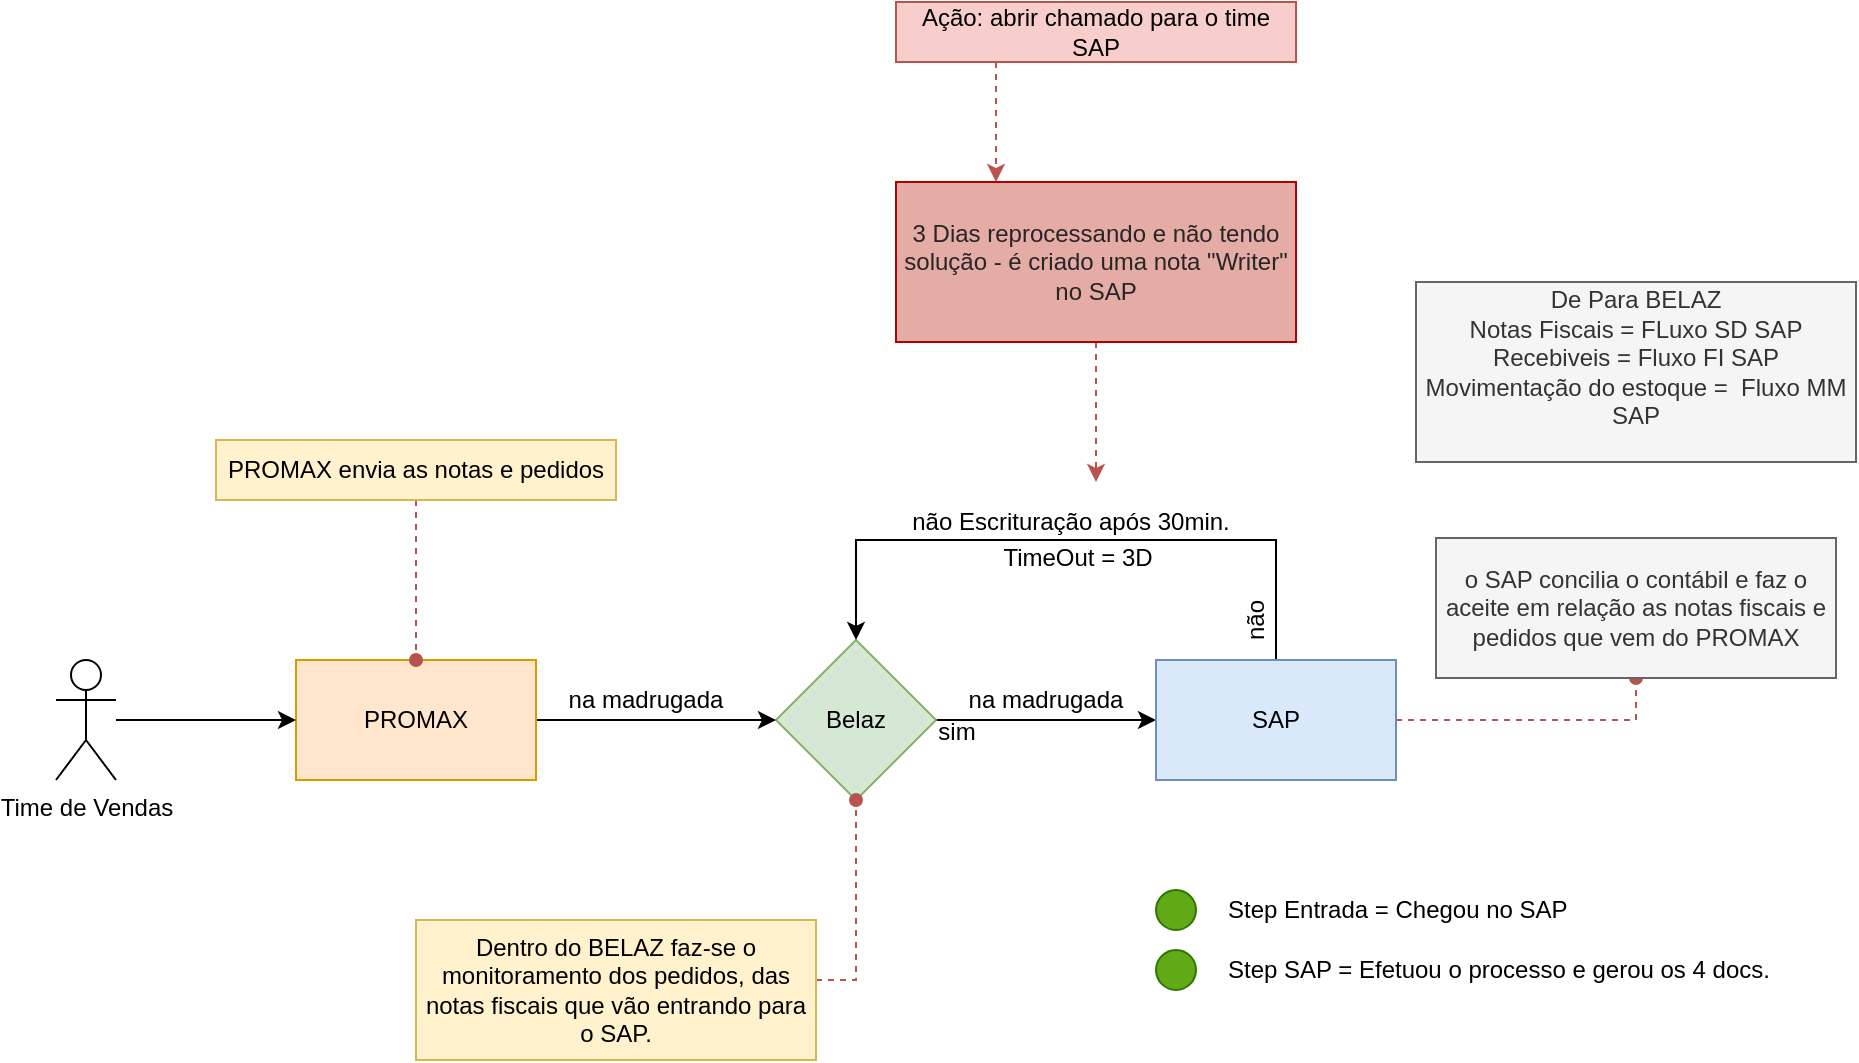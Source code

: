 <mxfile version="21.3.8" type="github" pages="4">
  <diagram name="mod-Nfiscal" id="FYMTjBYePlC2DOv42e8Q">
    <mxGraphModel dx="1114" dy="594" grid="1" gridSize="10" guides="1" tooltips="1" connect="1" arrows="1" fold="1" page="1" pageScale="1" pageWidth="1169" pageHeight="827" background="none" math="0" shadow="0">
      <root>
        <mxCell id="0" />
        <mxCell id="1" parent="0" />
        <mxCell id="Rg6NBaC7I_4Q3Aoimb-7-5" style="edgeStyle=orthogonalEdgeStyle;rounded=0;orthogonalLoop=1;jettySize=auto;html=1;entryX=0;entryY=0.5;entryDx=0;entryDy=0;exitX=1;exitY=0.5;exitDx=0;exitDy=0;" parent="1" source="Rg6NBaC7I_4Q3Aoimb-7-1" target="Rg6NBaC7I_4Q3Aoimb-7-2" edge="1">
          <mxGeometry relative="1" as="geometry">
            <mxPoint x="570" y="489" as="sourcePoint" />
          </mxGeometry>
        </mxCell>
        <mxCell id="Rg6NBaC7I_4Q3Aoimb-7-1" value="Belaz" style="rhombus;whiteSpace=wrap;html=1;fillColor=#d5e8d4;strokeColor=#82b366;" parent="1" vertex="1">
          <mxGeometry x="480" y="449" width="80" height="80" as="geometry" />
        </mxCell>
        <mxCell id="Rg6NBaC7I_4Q3Aoimb-7-21" style="edgeStyle=orthogonalEdgeStyle;rounded=0;orthogonalLoop=1;jettySize=auto;html=1;entryX=0.5;entryY=0;entryDx=0;entryDy=0;" parent="1" source="Rg6NBaC7I_4Q3Aoimb-7-2" target="Rg6NBaC7I_4Q3Aoimb-7-1" edge="1">
          <mxGeometry relative="1" as="geometry">
            <mxPoint x="560" y="429" as="targetPoint" />
            <Array as="points">
              <mxPoint x="730" y="399" />
              <mxPoint x="520" y="399" />
            </Array>
          </mxGeometry>
        </mxCell>
        <mxCell id="Rg6NBaC7I_4Q3Aoimb-7-37" style="edgeStyle=orthogonalEdgeStyle;rounded=0;orthogonalLoop=1;jettySize=auto;html=1;entryX=0.5;entryY=1;entryDx=0;entryDy=0;fillColor=#f8cecc;strokeColor=#b85450;endArrow=oval;endFill=1;dashed=1;" parent="1" source="Rg6NBaC7I_4Q3Aoimb-7-2" target="Rg6NBaC7I_4Q3Aoimb-7-11" edge="1">
          <mxGeometry relative="1" as="geometry" />
        </mxCell>
        <mxCell id="Rg6NBaC7I_4Q3Aoimb-7-2" value="SAP" style="rounded=0;whiteSpace=wrap;html=1;fillColor=#dae8fc;strokeColor=#6c8ebf;" parent="1" vertex="1">
          <mxGeometry x="670" y="459" width="120" height="60" as="geometry" />
        </mxCell>
        <mxCell id="Rg6NBaC7I_4Q3Aoimb-7-4" style="edgeStyle=orthogonalEdgeStyle;rounded=0;orthogonalLoop=1;jettySize=auto;html=1;exitX=1;exitY=0.5;exitDx=0;exitDy=0;entryX=0;entryY=0.5;entryDx=0;entryDy=0;" parent="1" source="Rg6NBaC7I_4Q3Aoimb-7-3" target="Rg6NBaC7I_4Q3Aoimb-7-1" edge="1">
          <mxGeometry relative="1" as="geometry" />
        </mxCell>
        <mxCell id="Rg6NBaC7I_4Q3Aoimb-7-3" value="PROMAX" style="rounded=0;whiteSpace=wrap;html=1;fillColor=#ffe6cc;strokeColor=#d79b00;" parent="1" vertex="1">
          <mxGeometry x="240" y="459" width="120" height="60" as="geometry" />
        </mxCell>
        <mxCell id="Rg6NBaC7I_4Q3Aoimb-7-9" style="rounded=0;orthogonalLoop=1;jettySize=auto;html=1;exitX=0.25;exitY=1;exitDx=0;exitDy=0;fillColor=#f8cecc;strokeColor=#b85450;dashed=1;edgeStyle=orthogonalEdgeStyle;" parent="1" source="Rg6NBaC7I_4Q3Aoimb-7-7" edge="1">
          <mxGeometry relative="1" as="geometry">
            <mxPoint x="590" y="220" as="targetPoint" />
          </mxGeometry>
        </mxCell>
        <mxCell id="Rg6NBaC7I_4Q3Aoimb-7-7" value="Ação: abrir chamado para o time SAP" style="text;html=1;strokeColor=#b85450;fillColor=#f8cecc;align=center;verticalAlign=middle;whiteSpace=wrap;rounded=0;" parent="1" vertex="1">
          <mxGeometry x="540" y="130" width="200" height="30" as="geometry" />
        </mxCell>
        <mxCell id="Rg6NBaC7I_4Q3Aoimb-7-10" style="edgeStyle=orthogonalEdgeStyle;rounded=0;orthogonalLoop=1;jettySize=auto;html=1;fillColor=#f8cecc;strokeColor=#b85450;dashed=1;endArrow=oval;endFill=1;" parent="1" source="Rg6NBaC7I_4Q3Aoimb-7-8" target="Rg6NBaC7I_4Q3Aoimb-7-3" edge="1">
          <mxGeometry relative="1" as="geometry">
            <mxPoint x="300" y="429" as="targetPoint" />
          </mxGeometry>
        </mxCell>
        <mxCell id="Rg6NBaC7I_4Q3Aoimb-7-8" value="PROMAX envia as notas e pedidos" style="text;html=1;strokeColor=#d6b656;fillColor=#fff2cc;align=center;verticalAlign=middle;whiteSpace=wrap;rounded=0;" parent="1" vertex="1">
          <mxGeometry x="200" y="349" width="200" height="30" as="geometry" />
        </mxCell>
        <mxCell id="Rg6NBaC7I_4Q3Aoimb-7-11" value="o SAP concilia o contábil e faz o aceite em relação as notas fiscais e pedidos que vem do PROMAX" style="text;html=1;strokeColor=#666666;fillColor=#f5f5f5;align=center;verticalAlign=middle;whiteSpace=wrap;rounded=0;fontColor=#333333;" parent="1" vertex="1">
          <mxGeometry x="810" y="398" width="200" height="70" as="geometry" />
        </mxCell>
        <mxCell id="Rg6NBaC7I_4Q3Aoimb-7-13" style="edgeStyle=orthogonalEdgeStyle;rounded=0;orthogonalLoop=1;jettySize=auto;html=1;entryX=0;entryY=0.5;entryDx=0;entryDy=0;fillColor=none;" parent="1" source="Rg6NBaC7I_4Q3Aoimb-7-12" target="Rg6NBaC7I_4Q3Aoimb-7-3" edge="1">
          <mxGeometry relative="1" as="geometry" />
        </mxCell>
        <mxCell id="Rg6NBaC7I_4Q3Aoimb-7-12" value="Time de Vendas" style="shape=umlActor;verticalLabelPosition=bottom;verticalAlign=top;html=1;outlineConnect=0;" parent="1" vertex="1">
          <mxGeometry x="120" y="459" width="30" height="60" as="geometry" />
        </mxCell>
        <mxCell id="Rg6NBaC7I_4Q3Aoimb-7-15" value="na madrugada" style="text;html=1;strokeColor=none;fillColor=none;align=center;verticalAlign=middle;whiteSpace=wrap;rounded=0;" parent="1" vertex="1">
          <mxGeometry x="360" y="469" width="110" height="20" as="geometry" />
        </mxCell>
        <mxCell id="Rg6NBaC7I_4Q3Aoimb-7-16" value="na madrugada" style="text;html=1;strokeColor=none;fillColor=none;align=center;verticalAlign=middle;whiteSpace=wrap;rounded=0;" parent="1" vertex="1">
          <mxGeometry x="560" y="469" width="110" height="20" as="geometry" />
        </mxCell>
        <mxCell id="Rg6NBaC7I_4Q3Aoimb-7-17" value="sim" style="text;html=1;strokeColor=none;fillColor=none;align=center;verticalAlign=middle;whiteSpace=wrap;rounded=0;" parent="1" vertex="1">
          <mxGeometry x="555.5" y="485" width="29" height="20" as="geometry" />
        </mxCell>
        <mxCell id="Rg6NBaC7I_4Q3Aoimb-7-22" value="não" style="text;html=1;strokeColor=none;fillColor=none;align=center;verticalAlign=middle;whiteSpace=wrap;rounded=0;rotation=270;" parent="1" vertex="1">
          <mxGeometry x="690" y="429" width="60" height="20" as="geometry" />
        </mxCell>
        <mxCell id="Rg6NBaC7I_4Q3Aoimb-7-23" value="não Escrituração após 30min." style="text;html=1;strokeColor=none;fillColor=none;align=center;verticalAlign=middle;whiteSpace=wrap;rounded=0;" parent="1" vertex="1">
          <mxGeometry x="545" y="380" width="165" height="20" as="geometry" />
        </mxCell>
        <mxCell id="Rg6NBaC7I_4Q3Aoimb-7-25" style="edgeStyle=orthogonalEdgeStyle;rounded=0;orthogonalLoop=1;jettySize=auto;html=1;fillColor=#f8cecc;strokeColor=#b85450;dashed=1;entryX=0.5;entryY=1;entryDx=0;entryDy=0;endArrow=oval;endFill=1;" parent="1" source="Rg6NBaC7I_4Q3Aoimb-7-24" target="Rg6NBaC7I_4Q3Aoimb-7-1" edge="1">
          <mxGeometry relative="1" as="geometry">
            <mxPoint x="520" y="539" as="targetPoint" />
            <Array as="points">
              <mxPoint x="520" y="619" />
            </Array>
          </mxGeometry>
        </mxCell>
        <mxCell id="Rg6NBaC7I_4Q3Aoimb-7-24" value="Dentro do BELAZ faz-se o monitoramento dos pedidos, das notas fiscais que vão entrando para o SAP." style="text;html=1;strokeColor=#d6b656;fillColor=#fff2cc;align=center;verticalAlign=middle;whiteSpace=wrap;rounded=0;" parent="1" vertex="1">
          <mxGeometry x="300" y="589" width="200" height="70" as="geometry" />
        </mxCell>
        <mxCell id="Rg6NBaC7I_4Q3Aoimb-7-27" value="TimeOut = 3D" style="text;html=1;strokeColor=none;fillColor=none;align=center;verticalAlign=middle;whiteSpace=wrap;rounded=0;" parent="1" vertex="1">
          <mxGeometry x="551" y="398" width="160" height="20" as="geometry" />
        </mxCell>
        <mxCell id="vuclXA10eRXQIc5lKt3L-1" style="edgeStyle=orthogonalEdgeStyle;rounded=0;orthogonalLoop=1;jettySize=auto;html=1;dashed=1;fillColor=#f8cecc;strokeColor=#b85450;" parent="1" source="Rg6NBaC7I_4Q3Aoimb-7-28" edge="1">
          <mxGeometry relative="1" as="geometry">
            <mxPoint x="640" y="370" as="targetPoint" />
          </mxGeometry>
        </mxCell>
        <mxCell id="Rg6NBaC7I_4Q3Aoimb-7-28" value="3 Dias reprocessando e não tendo solução - é criado uma nota &quot;Writer&quot; no SAP" style="text;html=1;strokeColor=#B20000;fillColor=#E5ABA5;align=center;verticalAlign=middle;whiteSpace=wrap;rounded=0;fontColor=#262626;" parent="1" vertex="1">
          <mxGeometry x="540" y="220" width="200" height="80" as="geometry" />
        </mxCell>
        <mxCell id="v2xW5JWM1GRWZ7QS8aLV-9" value="" style="ellipse;whiteSpace=wrap;html=1;aspect=fixed;fillColor=#60a917;strokeColor=#2D7600;fontColor=#ffffff;" parent="1" vertex="1">
          <mxGeometry x="670" y="574" width="20" height="20" as="geometry" />
        </mxCell>
        <mxCell id="v2xW5JWM1GRWZ7QS8aLV-10" value="Step Entrada = Chegou no SAP" style="text;html=1;strokeColor=none;fillColor=none;align=left;verticalAlign=middle;whiteSpace=wrap;rounded=0;" parent="1" vertex="1">
          <mxGeometry x="703.5" y="569" width="209" height="30" as="geometry" />
        </mxCell>
        <mxCell id="v2xW5JWM1GRWZ7QS8aLV-11" value="" style="ellipse;whiteSpace=wrap;html=1;aspect=fixed;fillColor=#60a917;strokeColor=#2D7600;fontColor=#ffffff;" parent="1" vertex="1">
          <mxGeometry x="670" y="604" width="20" height="20" as="geometry" />
        </mxCell>
        <mxCell id="v2xW5JWM1GRWZ7QS8aLV-12" value="Step SAP = Efetuou o processo e gerou os 4 docs." style="text;html=1;strokeColor=none;fillColor=none;align=left;verticalAlign=middle;whiteSpace=wrap;rounded=0;" parent="1" vertex="1">
          <mxGeometry x="703.5" y="599" width="279" height="30" as="geometry" />
        </mxCell>
        <mxCell id="HPcvIpCkKwy7DWA0IFUr-2" value="De Para BELAZ&lt;br&gt;Notas Fiscais = FLuxo SD SAP&lt;br&gt;Recebiveis = Fluxo FI SAP&lt;br&gt;Movimentação do estoque =&amp;nbsp; Fluxo MM SAP&lt;br&gt;&lt;br&gt;" style="text;html=1;strokeColor=#666666;fillColor=#f5f5f5;align=center;verticalAlign=middle;whiteSpace=wrap;rounded=0;fontColor=#333333;" vertex="1" parent="1">
          <mxGeometry x="800" y="270" width="220" height="90" as="geometry" />
        </mxCell>
      </root>
    </mxGraphModel>
  </diagram>
  <diagram id="HEG7nhZmbv9wWNB4r_eM" name="Step-SAP">
    <mxGraphModel dx="1114" dy="594" grid="1" gridSize="10" guides="1" tooltips="1" connect="1" arrows="1" fold="1" page="1" pageScale="1" pageWidth="1169" pageHeight="827" math="0" shadow="0">
      <root>
        <mxCell id="0" />
        <mxCell id="1" parent="0" />
        <mxCell id="5U99RxdzklPisE4i-1Tl-24" value="" style="rounded=1;whiteSpace=wrap;html=1;fillColor=#EAF1FC;dashed=1;strokeWidth=2;strokeColor=#6c8ebf;" parent="1" vertex="1">
          <mxGeometry x="290" y="316" width="760" height="290" as="geometry" />
        </mxCell>
        <mxCell id="8RRb-Fcgof6el_nPhph--1" value="2" style="html=1;shadow=0;dashed=0;align=center;verticalAlign=middle;shape=mxgraph.arrows2.arrow;dy=0;dx=30;notch=30;fillColor=#eeeeee;strokeColor=#36393d;" parent="1" vertex="1">
          <mxGeometry x="408.5" y="418" width="100" height="60" as="geometry" />
        </mxCell>
        <mxCell id="8RRb-Fcgof6el_nPhph--2" value="3" style="html=1;shadow=0;dashed=0;align=center;verticalAlign=middle;shape=mxgraph.arrows2.arrow;dy=0;dx=30;notch=30;fillColor=#eeeeee;strokeColor=#36393d;" parent="1" vertex="1">
          <mxGeometry x="488.5" y="418" width="100" height="60" as="geometry" />
        </mxCell>
        <mxCell id="5U99RxdzklPisE4i-1Tl-4" style="edgeStyle=orthogonalEdgeStyle;rounded=0;orthogonalLoop=1;jettySize=auto;html=1;entryX=0;entryY=0.5;entryDx=0;entryDy=0;" parent="1" source="8RRb-Fcgof6el_nPhph--3" target="5U99RxdzklPisE4i-1Tl-3" edge="1">
          <mxGeometry relative="1" as="geometry" />
        </mxCell>
        <mxCell id="8RRb-Fcgof6el_nPhph--3" value="4" style="html=1;shadow=0;dashed=0;align=center;verticalAlign=middle;shape=mxgraph.arrows2.arrow;dy=0;dx=30;notch=30;fillColor=#eeeeee;strokeColor=#36393d;" parent="1" vertex="1">
          <mxGeometry x="571" y="418" width="100" height="60" as="geometry" />
        </mxCell>
        <mxCell id="8RRb-Fcgof6el_nPhph--4" value="1" style="shape=offPageConnector;whiteSpace=wrap;html=1;direction=north;size=0.6;fillColor=#eeeeee;strokeColor=#36393d;" parent="1" vertex="1">
          <mxGeometry x="376" y="418" width="50" height="60" as="geometry" />
        </mxCell>
        <mxCell id="8RRb-Fcgof6el_nPhph--5" value="Documentos que o SAP tem que gerar, quando não gera tem que ser reprocessado:&lt;br&gt;1 - Conversão&lt;br&gt;2 - Criação de pedido&lt;br&gt;3 - Escrituração da nota fiscal&lt;br&gt;4 - Devolução" style="text;html=1;strokeColor=none;fillColor=none;align=left;verticalAlign=middle;whiteSpace=wrap;rounded=0;" parent="1" vertex="1">
          <mxGeometry x="376" y="488" width="200" height="110" as="geometry" />
        </mxCell>
        <mxCell id="8RRb-Fcgof6el_nPhph--6" value="4 steps no SAP para fazer o reprocessamento com sucesso" style="text;html=1;strokeColor=none;fillColor=none;align=center;verticalAlign=middle;whiteSpace=wrap;rounded=0;" parent="1" vertex="1">
          <mxGeometry x="350" y="398" width="335" height="20" as="geometry" />
        </mxCell>
        <mxCell id="5U99RxdzklPisE4i-1Tl-2" style="edgeStyle=orthogonalEdgeStyle;rounded=0;orthogonalLoop=1;jettySize=auto;html=1;" parent="1" source="5U99RxdzklPisE4i-1Tl-1" edge="1">
          <mxGeometry relative="1" as="geometry">
            <mxPoint x="370" y="448" as="targetPoint" />
          </mxGeometry>
        </mxCell>
        <mxCell id="5U99RxdzklPisE4i-1Tl-1" value="Nota Fiscal" style="shape=note;whiteSpace=wrap;html=1;backgroundOutline=1;darkOpacity=0.05;" parent="1" vertex="1">
          <mxGeometry x="100" y="398" width="80" height="100" as="geometry" />
        </mxCell>
        <mxCell id="5U99RxdzklPisE4i-1Tl-17" style="edgeStyle=orthogonalEdgeStyle;rounded=0;orthogonalLoop=1;jettySize=auto;html=1;" parent="1" source="5U99RxdzklPisE4i-1Tl-3" edge="1">
          <mxGeometry relative="1" as="geometry">
            <mxPoint x="950" y="448" as="targetPoint" />
          </mxGeometry>
        </mxCell>
        <mxCell id="5U99RxdzklPisE4i-1Tl-23" style="edgeStyle=orthogonalEdgeStyle;rounded=0;orthogonalLoop=1;jettySize=auto;html=1;entryX=1;entryY=0.447;entryDx=0;entryDy=0;entryPerimeter=0;" parent="1" source="5U99RxdzklPisE4i-1Tl-3" target="5U99RxdzklPisE4i-1Tl-20" edge="1">
          <mxGeometry relative="1" as="geometry">
            <mxPoint x="790" y="208" as="targetPoint" />
            <Array as="points">
              <mxPoint x="790" y="195" />
            </Array>
          </mxGeometry>
        </mxCell>
        <mxCell id="5U99RxdzklPisE4i-1Tl-3" value="Validated" style="rhombus;whiteSpace=wrap;html=1;" parent="1" vertex="1">
          <mxGeometry x="750" y="408" width="80" height="80" as="geometry" />
        </mxCell>
        <mxCell id="5U99RxdzklPisE4i-1Tl-7" value="" style="shape=cylinder3;whiteSpace=wrap;html=1;boundedLbl=1;backgroundOutline=1;size=15;fillColor=#78AEFF;" parent="1" vertex="1">
          <mxGeometry x="960" y="408" width="60" height="80" as="geometry" />
        </mxCell>
        <mxCell id="5U99RxdzklPisE4i-1Tl-15" value="" style="verticalLabelPosition=bottom;verticalAlign=top;html=1;shape=mxgraph.basic.tick;fillColor=#1FFF3D;strokeColor=default;" parent="1" vertex="1">
          <mxGeometry x="880" y="428" width="30" height="30" as="geometry" />
        </mxCell>
        <mxCell id="5U99RxdzklPisE4i-1Tl-18" value="" style="verticalLabelPosition=bottom;verticalAlign=top;html=1;shape=mxgraph.basic.x;fillColor=#FF3333;strokeColor=default;" parent="1" vertex="1">
          <mxGeometry x="775" y="348" width="30" height="20" as="geometry" />
        </mxCell>
        <mxCell id="5U99RxdzklPisE4i-1Tl-22" style="edgeStyle=orthogonalEdgeStyle;rounded=0;orthogonalLoop=1;jettySize=auto;html=1;" parent="1" source="5U99RxdzklPisE4i-1Tl-20" edge="1">
          <mxGeometry relative="1" as="geometry">
            <mxPoint x="140" y="388" as="targetPoint" />
          </mxGeometry>
        </mxCell>
        <mxCell id="5U99RxdzklPisE4i-1Tl-20" value="" style="verticalLabelPosition=bottom;verticalAlign=top;html=1;shape=mxgraph.basic.rect;fillColor2=none;strokeWidth=1;size=20;indent=5;fillColor=#ffe6cc;strokeColor=#d79b00;" parent="1" vertex="1">
          <mxGeometry x="306" y="168" width="120" height="60" as="geometry" />
        </mxCell>
        <mxCell id="5U99RxdzklPisE4i-1Tl-21" value="Belaz" style="text;html=1;strokeColor=none;fillColor=none;align=center;verticalAlign=middle;whiteSpace=wrap;rounded=0;" parent="1" vertex="1">
          <mxGeometry x="336" y="183" width="60" height="30" as="geometry" />
        </mxCell>
        <mxCell id="5U99RxdzklPisE4i-1Tl-25" value="&lt;font style=&quot;font-size: 20px;&quot;&gt;SAP&lt;/font&gt;" style="text;html=1;strokeColor=none;fillColor=none;align=center;verticalAlign=middle;whiteSpace=wrap;rounded=0;fontColor=#3399FF;" parent="1" vertex="1">
          <mxGeometry x="290" y="278" width="90" height="40" as="geometry" />
        </mxCell>
      </root>
    </mxGraphModel>
  </diagram>
  <diagram name="mod-Recebiveis" id="u37iiUtKy4Pvebnfom2-">
    <mxGraphModel dx="1114" dy="594" grid="1" gridSize="10" guides="1" tooltips="1" connect="1" arrows="1" fold="1" page="1" pageScale="1" pageWidth="1169" pageHeight="827" background="none" math="0" shadow="0">
      <root>
        <mxCell id="Rk-nTdF6yKmfxF4wdlLT-0" />
        <mxCell id="Rk-nTdF6yKmfxF4wdlLT-1" parent="Rk-nTdF6yKmfxF4wdlLT-0" />
        <mxCell id="Rk-nTdF6yKmfxF4wdlLT-3" value="Belaz" style="rhombus;whiteSpace=wrap;html=1;fillColor=#d5e8d4;strokeColor=#82b366;" parent="Rk-nTdF6yKmfxF4wdlLT-1" vertex="1">
          <mxGeometry x="290" y="290" width="80" height="80" as="geometry" />
        </mxCell>
        <mxCell id="Rk-nTdF6yKmfxF4wdlLT-5" style="edgeStyle=orthogonalEdgeStyle;rounded=0;orthogonalLoop=1;jettySize=auto;html=1;entryX=0.5;entryY=1;entryDx=0;entryDy=0;fillColor=#f8cecc;strokeColor=#b85450;endArrow=oval;endFill=1;dashed=1;" parent="Rk-nTdF6yKmfxF4wdlLT-1" source="Rk-nTdF6yKmfxF4wdlLT-6" target="Rk-nTdF6yKmfxF4wdlLT-13" edge="1">
          <mxGeometry relative="1" as="geometry" />
        </mxCell>
        <mxCell id="Rk-nTdF6yKmfxF4wdlLT-6" value="SAP" style="rounded=0;whiteSpace=wrap;html=1;fillColor=#dae8fc;strokeColor=#6c8ebf;" parent="Rk-nTdF6yKmfxF4wdlLT-1" vertex="1">
          <mxGeometry x="720" y="300" width="120" height="60" as="geometry" />
        </mxCell>
        <mxCell id="Rk-nTdF6yKmfxF4wdlLT-13" value="o SAP concilia o contábil e faz o aceite em relação as notas fiscais e pedidos que vem do PROMAX" style="text;html=1;strokeColor=#666666;fillColor=#f5f5f5;align=center;verticalAlign=middle;whiteSpace=wrap;rounded=0;fontColor=#333333;" parent="Rk-nTdF6yKmfxF4wdlLT-1" vertex="1">
          <mxGeometry x="860" y="239" width="200" height="70" as="geometry" />
        </mxCell>
        <mxCell id="Rk-nTdF6yKmfxF4wdlLT-21" value="não" style="text;html=1;strokeColor=none;fillColor=none;align=center;verticalAlign=middle;whiteSpace=wrap;rounded=0;rotation=270;" parent="Rk-nTdF6yKmfxF4wdlLT-1" vertex="1">
          <mxGeometry x="430" y="250" width="60" height="20" as="geometry" />
        </mxCell>
        <mxCell id="Rk-nTdF6yKmfxF4wdlLT-23" style="edgeStyle=orthogonalEdgeStyle;rounded=0;orthogonalLoop=1;jettySize=auto;html=1;fillColor=#f8cecc;strokeColor=#b85450;dashed=1;entryX=0.5;entryY=1;entryDx=0;entryDy=0;endArrow=oval;endFill=1;" parent="Rk-nTdF6yKmfxF4wdlLT-1" source="Rk-nTdF6yKmfxF4wdlLT-24" target="Rk-nTdF6yKmfxF4wdlLT-3" edge="1">
          <mxGeometry relative="1" as="geometry">
            <mxPoint x="570" y="380" as="targetPoint" />
            <Array as="points">
              <mxPoint x="330" y="460" />
            </Array>
          </mxGeometry>
        </mxCell>
        <mxCell id="Rk-nTdF6yKmfxF4wdlLT-24" value="Dentro do BELAZ faz-se o monitoramento dos pedidos, das notas fiscais que vão entrando para o SAP." style="text;html=1;strokeColor=#d6b656;fillColor=#fff2cc;align=center;verticalAlign=middle;whiteSpace=wrap;rounded=0;" parent="Rk-nTdF6yKmfxF4wdlLT-1" vertex="1">
          <mxGeometry x="100" y="430" width="200" height="70" as="geometry" />
        </mxCell>
        <mxCell id="9pQ64Emwv4LPITdYgzX5-0" value="&lt;font color=&quot;#ff3333&quot;&gt;Aqui é a contabilização das notas fiscais do mod. anterior&lt;/font&gt;" style="text;html=1;strokeColor=none;fillColor=none;align=left;verticalAlign=middle;whiteSpace=wrap;rounded=0;fontStyle=1" parent="Rk-nTdF6yKmfxF4wdlLT-1" vertex="1">
          <mxGeometry x="110" y="110" width="360" height="30" as="geometry" />
        </mxCell>
        <mxCell id="9pQ64Emwv4LPITdYgzX5-1" value="&lt;font color=&quot;#00cc00&quot;&gt;só lançamos documentos DA ou EX no sap&lt;/font&gt;" style="text;html=1;strokeColor=none;fillColor=none;align=left;verticalAlign=middle;whiteSpace=wrap;rounded=0;fontStyle=1" parent="Rk-nTdF6yKmfxF4wdlLT-1" vertex="1">
          <mxGeometry x="110" y="140" width="360" height="30" as="geometry" />
        </mxCell>
        <mxCell id="9pQ64Emwv4LPITdYgzX5-5" style="edgeStyle=orthogonalEdgeStyle;rounded=0;orthogonalLoop=1;jettySize=auto;html=1;entryX=0;entryY=0.5;entryDx=0;entryDy=0;" parent="Rk-nTdF6yKmfxF4wdlLT-1" source="9pQ64Emwv4LPITdYgzX5-3" target="Rk-nTdF6yKmfxF4wdlLT-6" edge="1">
          <mxGeometry relative="1" as="geometry" />
        </mxCell>
        <mxCell id="9pQ64Emwv4LPITdYgzX5-6" style="edgeStyle=orthogonalEdgeStyle;rounded=0;orthogonalLoop=1;jettySize=auto;html=1;entryX=0.5;entryY=0;entryDx=0;entryDy=0;" parent="Rk-nTdF6yKmfxF4wdlLT-1" source="9pQ64Emwv4LPITdYgzX5-3" target="Rk-nTdF6yKmfxF4wdlLT-3" edge="1">
          <mxGeometry relative="1" as="geometry">
            <Array as="points">
              <mxPoint x="470" y="240" />
              <mxPoint x="330" y="240" />
            </Array>
          </mxGeometry>
        </mxCell>
        <mxCell id="9pQ64Emwv4LPITdYgzX5-3" value="Doc. Fiscais" style="shape=note;whiteSpace=wrap;html=1;backgroundOutline=1;darkOpacity=0.05;" parent="Rk-nTdF6yKmfxF4wdlLT-1" vertex="1">
          <mxGeometry x="440" y="280" width="80" height="100" as="geometry" />
        </mxCell>
        <mxCell id="9pQ64Emwv4LPITdYgzX5-4" value="vai na FB01 no SAP e gera um documento contábil no SAP" style="text;html=1;strokeColor=none;fillColor=none;align=center;verticalAlign=middle;whiteSpace=wrap;rounded=0;" parent="Rk-nTdF6yKmfxF4wdlLT-1" vertex="1">
          <mxGeometry x="520" y="309" width="200" height="80" as="geometry" />
        </mxCell>
        <mxCell id="9pQ64Emwv4LPITdYgzX5-8" value="sim" style="text;html=1;strokeColor=none;fillColor=none;align=center;verticalAlign=middle;whiteSpace=wrap;rounded=0;rotation=0;" parent="Rk-nTdF6yKmfxF4wdlLT-1" vertex="1">
          <mxGeometry x="570" y="309" width="60" height="20" as="geometry" />
        </mxCell>
        <mxCell id="xnwCBZq5ujBU5fUqxQFE-0" value="" style="ellipse;whiteSpace=wrap;html=1;aspect=fixed;fillColor=#60a917;strokeColor=#2D7600;fontColor=#ffffff;" parent="Rk-nTdF6yKmfxF4wdlLT-1" vertex="1">
          <mxGeometry x="650" y="394" width="20" height="20" as="geometry" />
        </mxCell>
        <mxCell id="xnwCBZq5ujBU5fUqxQFE-1" value="Processado com Sucesso" style="text;html=1;strokeColor=none;fillColor=none;align=left;verticalAlign=middle;whiteSpace=wrap;rounded=0;" parent="Rk-nTdF6yKmfxF4wdlLT-1" vertex="1">
          <mxGeometry x="683.5" y="389" width="279" height="30" as="geometry" />
        </mxCell>
        <mxCell id="xnwCBZq5ujBU5fUqxQFE-2" value="Integrado no SAP" style="text;html=1;strokeColor=none;fillColor=none;align=left;verticalAlign=middle;whiteSpace=wrap;rounded=0;" parent="Rk-nTdF6yKmfxF4wdlLT-1" vertex="1">
          <mxGeometry x="695.5" y="403" width="279" height="30" as="geometry" />
        </mxCell>
      </root>
    </mxGraphModel>
  </diagram>
  <diagram name="mod-MovEstoques" id="80mQ_FafsET2PYrHEtAr">
    <mxGraphModel dx="1114" dy="594" grid="1" gridSize="10" guides="1" tooltips="1" connect="1" arrows="1" fold="1" page="1" pageScale="1" pageWidth="1169" pageHeight="827" background="none" math="0" shadow="0">
      <root>
        <mxCell id="1B4FU5mbZ4XjkNSZoRNT-0" />
        <mxCell id="1B4FU5mbZ4XjkNSZoRNT-1" parent="1B4FU5mbZ4XjkNSZoRNT-0" />
        <mxCell id="9Cx3MuvOHhkzexE3_5ip-0" value="Belaz" style="rhombus;whiteSpace=wrap;html=1;fillColor=#d5e8d4;strokeColor=#82b366;" parent="1B4FU5mbZ4XjkNSZoRNT-1" vertex="1">
          <mxGeometry x="290" y="290" width="80" height="80" as="geometry" />
        </mxCell>
        <mxCell id="9Cx3MuvOHhkzexE3_5ip-1" style="edgeStyle=orthogonalEdgeStyle;rounded=0;orthogonalLoop=1;jettySize=auto;html=1;entryX=0.5;entryY=1;entryDx=0;entryDy=0;fillColor=#f8cecc;strokeColor=#b85450;endArrow=oval;endFill=1;dashed=1;" parent="1B4FU5mbZ4XjkNSZoRNT-1" source="9Cx3MuvOHhkzexE3_5ip-2" target="9Cx3MuvOHhkzexE3_5ip-3" edge="1">
          <mxGeometry relative="1" as="geometry" />
        </mxCell>
        <mxCell id="9Cx3MuvOHhkzexE3_5ip-2" value="SAP" style="rounded=0;whiteSpace=wrap;html=1;fillColor=#dae8fc;strokeColor=#6c8ebf;" parent="1B4FU5mbZ4XjkNSZoRNT-1" vertex="1">
          <mxGeometry x="720" y="300" width="120" height="60" as="geometry" />
        </mxCell>
        <mxCell id="9Cx3MuvOHhkzexE3_5ip-3" value="o SAP concilia o contábil e faz o aceite em relação as notas fiscais e pedidos que vem do PROMAX" style="text;html=1;strokeColor=#666666;fillColor=#f5f5f5;align=center;verticalAlign=middle;whiteSpace=wrap;rounded=0;fontColor=#333333;" parent="1B4FU5mbZ4XjkNSZoRNT-1" vertex="1">
          <mxGeometry x="860" y="239" width="200" height="70" as="geometry" />
        </mxCell>
        <mxCell id="9Cx3MuvOHhkzexE3_5ip-4" value="não" style="text;html=1;strokeColor=none;fillColor=none;align=center;verticalAlign=middle;whiteSpace=wrap;rounded=0;rotation=270;" parent="1B4FU5mbZ4XjkNSZoRNT-1" vertex="1">
          <mxGeometry x="430" y="250" width="60" height="20" as="geometry" />
        </mxCell>
        <mxCell id="9Cx3MuvOHhkzexE3_5ip-5" style="edgeStyle=orthogonalEdgeStyle;rounded=0;orthogonalLoop=1;jettySize=auto;html=1;fillColor=#f8cecc;strokeColor=#b85450;dashed=1;entryX=0.5;entryY=1;entryDx=0;entryDy=0;endArrow=oval;endFill=1;" parent="1B4FU5mbZ4XjkNSZoRNT-1" source="9Cx3MuvOHhkzexE3_5ip-6" target="9Cx3MuvOHhkzexE3_5ip-0" edge="1">
          <mxGeometry relative="1" as="geometry">
            <mxPoint x="570" y="380" as="targetPoint" />
            <Array as="points">
              <mxPoint x="330" y="460" />
            </Array>
          </mxGeometry>
        </mxCell>
        <mxCell id="9Cx3MuvOHhkzexE3_5ip-6" value="Dentro do BELAZ faz-se o monitoramento dos pedidos, das notas fiscais que vão entrando para o SAP." style="text;html=1;strokeColor=#d6b656;fillColor=#fff2cc;align=center;verticalAlign=middle;whiteSpace=wrap;rounded=0;" parent="1B4FU5mbZ4XjkNSZoRNT-1" vertex="1">
          <mxGeometry x="100" y="430" width="200" height="70" as="geometry" />
        </mxCell>
        <mxCell id="9Cx3MuvOHhkzexE3_5ip-7" value="&lt;font color=&quot;#ff3333&quot;&gt;Aqui é a doc. gerado pela Movimentação de materiais&lt;/font&gt;" style="text;html=1;strokeColor=none;fillColor=none;align=left;verticalAlign=middle;whiteSpace=wrap;rounded=0;fontStyle=1" parent="1B4FU5mbZ4XjkNSZoRNT-1" vertex="1">
          <mxGeometry x="110" y="110" width="360" height="30" as="geometry" />
        </mxCell>
        <mxCell id="9Cx3MuvOHhkzexE3_5ip-8" value="&lt;font color=&quot;#00cc00&quot;&gt;só lançamos documentos DA ou EX no sap&lt;/font&gt;" style="text;html=1;strokeColor=none;fillColor=none;align=left;verticalAlign=middle;whiteSpace=wrap;rounded=0;fontStyle=1" parent="1B4FU5mbZ4XjkNSZoRNT-1" vertex="1">
          <mxGeometry x="110" y="140" width="360" height="30" as="geometry" />
        </mxCell>
        <mxCell id="9Cx3MuvOHhkzexE3_5ip-9" style="edgeStyle=orthogonalEdgeStyle;rounded=0;orthogonalLoop=1;jettySize=auto;html=1;entryX=0;entryY=0.5;entryDx=0;entryDy=0;" parent="1B4FU5mbZ4XjkNSZoRNT-1" source="9Cx3MuvOHhkzexE3_5ip-11" target="9Cx3MuvOHhkzexE3_5ip-2" edge="1">
          <mxGeometry relative="1" as="geometry" />
        </mxCell>
        <mxCell id="9Cx3MuvOHhkzexE3_5ip-10" style="edgeStyle=orthogonalEdgeStyle;rounded=0;orthogonalLoop=1;jettySize=auto;html=1;entryX=0.5;entryY=0;entryDx=0;entryDy=0;" parent="1B4FU5mbZ4XjkNSZoRNT-1" source="9Cx3MuvOHhkzexE3_5ip-11" target="9Cx3MuvOHhkzexE3_5ip-0" edge="1">
          <mxGeometry relative="1" as="geometry">
            <Array as="points">
              <mxPoint x="470" y="240" />
              <mxPoint x="330" y="240" />
            </Array>
          </mxGeometry>
        </mxCell>
        <mxCell id="9Cx3MuvOHhkzexE3_5ip-11" value="Doc. de material" style="shape=note;whiteSpace=wrap;html=1;backgroundOutline=1;darkOpacity=0.05;" parent="1B4FU5mbZ4XjkNSZoRNT-1" vertex="1">
          <mxGeometry x="440" y="280" width="80" height="100" as="geometry" />
        </mxCell>
        <mxCell id="9Cx3MuvOHhkzexE3_5ip-12" value="vai na FB01 no SAP e gera um documento contábil no SAP" style="text;html=1;strokeColor=none;fillColor=none;align=center;verticalAlign=middle;whiteSpace=wrap;rounded=0;" parent="1B4FU5mbZ4XjkNSZoRNT-1" vertex="1">
          <mxGeometry x="520" y="309" width="200" height="80" as="geometry" />
        </mxCell>
        <mxCell id="9Cx3MuvOHhkzexE3_5ip-13" value="sim" style="text;html=1;strokeColor=none;fillColor=none;align=center;verticalAlign=middle;whiteSpace=wrap;rounded=0;rotation=0;" parent="1B4FU5mbZ4XjkNSZoRNT-1" vertex="1">
          <mxGeometry x="570" y="309" width="60" height="20" as="geometry" />
        </mxCell>
        <mxCell id="9Cx3MuvOHhkzexE3_5ip-14" value="" style="ellipse;whiteSpace=wrap;html=1;aspect=fixed;fillColor=#60a917;strokeColor=#2D7600;fontColor=#ffffff;" parent="1B4FU5mbZ4XjkNSZoRNT-1" vertex="1">
          <mxGeometry x="650" y="394" width="20" height="20" as="geometry" />
        </mxCell>
        <mxCell id="9Cx3MuvOHhkzexE3_5ip-15" value="Processado com Sucesso" style="text;html=1;strokeColor=none;fillColor=none;align=left;verticalAlign=middle;whiteSpace=wrap;rounded=0;" parent="1B4FU5mbZ4XjkNSZoRNT-1" vertex="1">
          <mxGeometry x="683.5" y="389" width="279" height="30" as="geometry" />
        </mxCell>
        <mxCell id="9Cx3MuvOHhkzexE3_5ip-16" value="Integrado no SAP" style="text;html=1;strokeColor=none;fillColor=none;align=left;verticalAlign=middle;whiteSpace=wrap;rounded=0;" parent="1B4FU5mbZ4XjkNSZoRNT-1" vertex="1">
          <mxGeometry x="695.5" y="403" width="279" height="30" as="geometry" />
        </mxCell>
      </root>
    </mxGraphModel>
  </diagram>
</mxfile>
